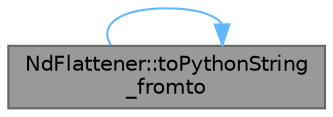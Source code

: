 digraph "NdFlattener::toPythonString_fromto"
{
 // LATEX_PDF_SIZE
  bgcolor="transparent";
  edge [fontname=Helvetica,fontsize=10,labelfontname=Helvetica,labelfontsize=10];
  node [fontname=Helvetica,fontsize=10,shape=box,height=0.2,width=0.4];
  rankdir="LR";
  Node1 [id="Node000001",label="NdFlattener::toPythonString\l_fromto",height=0.2,width=0.4,color="gray40", fillcolor="grey60", style="filled", fontcolor="black",tooltip="Write to stream in Python-list style, using the data of the indices array between 'from' (inclusive) ..."];
  Node1 -> Node1 [id="edge1_Node000001_Node000001",color="steelblue1",style="solid",tooltip=" "];
}
